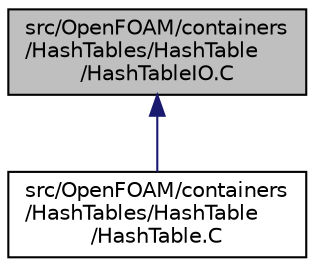 digraph "src/OpenFOAM/containers/HashTables/HashTable/HashTableIO.C"
{
  bgcolor="transparent";
  edge [fontname="Helvetica",fontsize="10",labelfontname="Helvetica",labelfontsize="10"];
  node [fontname="Helvetica",fontsize="10",shape=record];
  Node66 [label="src/OpenFOAM/containers\l/HashTables/HashTable\l/HashTableIO.C",height=0.2,width=0.4,color="black", fillcolor="grey75", style="filled", fontcolor="black"];
  Node66 -> Node67 [dir="back",color="midnightblue",fontsize="10",style="solid",fontname="Helvetica"];
  Node67 [label="src/OpenFOAM/containers\l/HashTables/HashTable\l/HashTable.C",height=0.2,width=0.4,color="black",URL="$a09176.html"];
}
